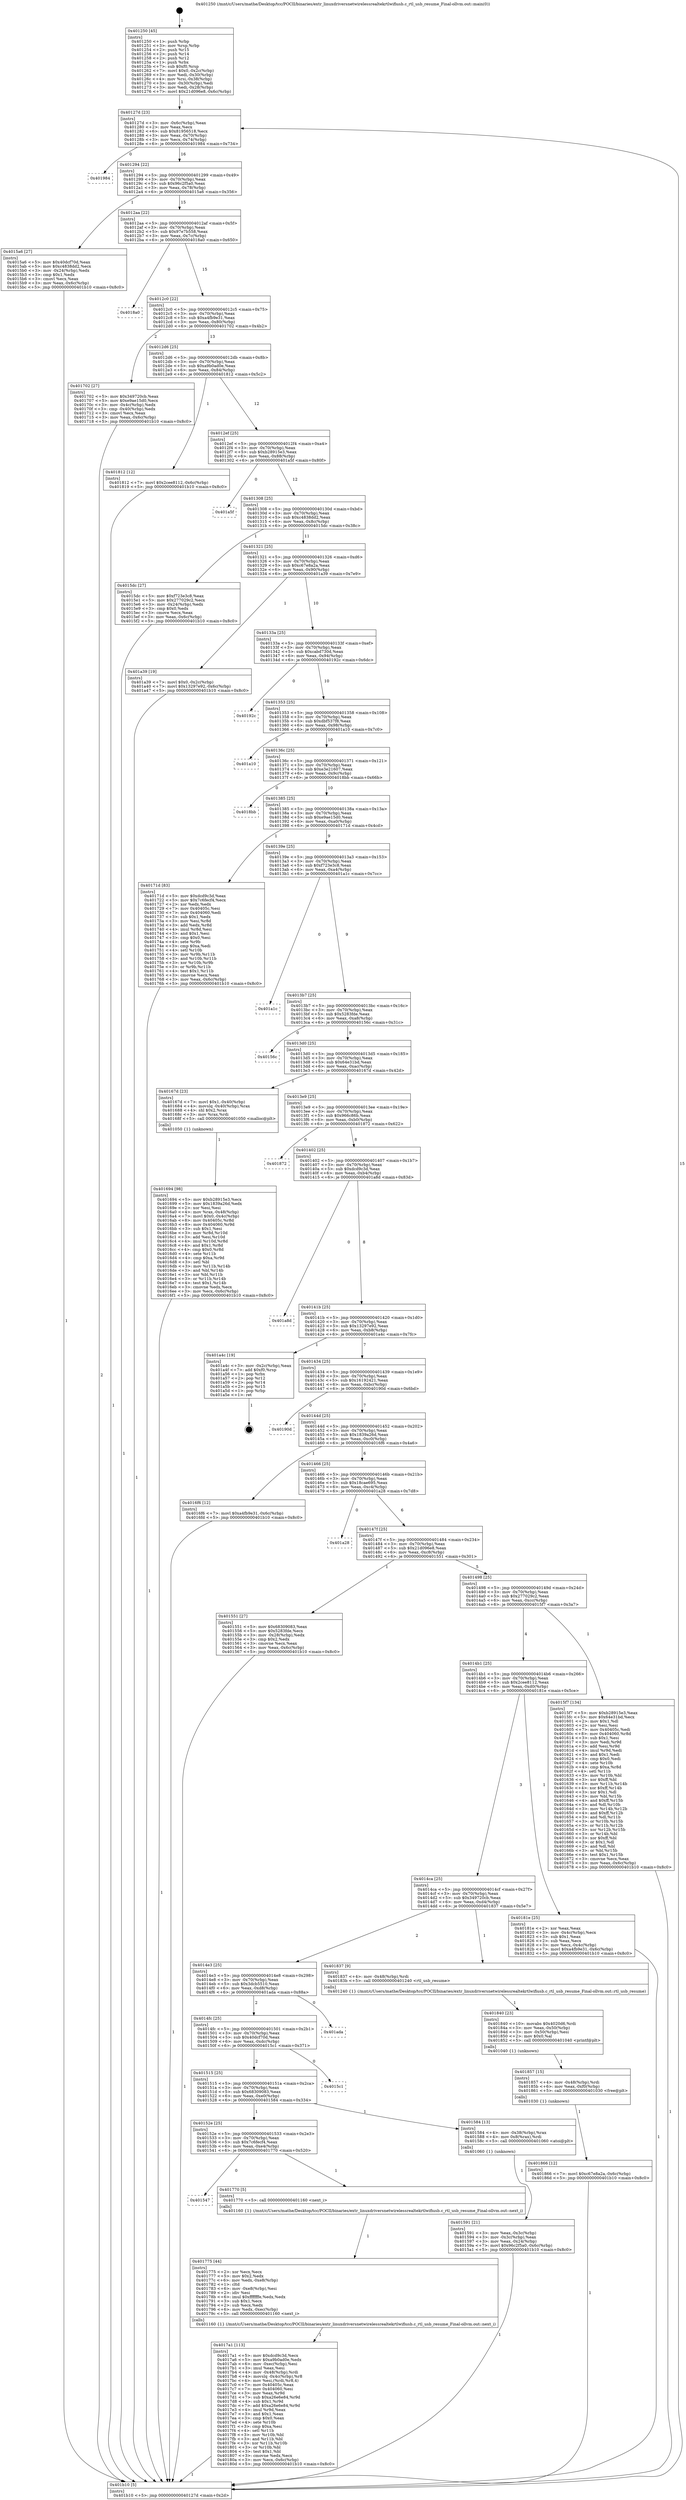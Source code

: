 digraph "0x401250" {
  label = "0x401250 (/mnt/c/Users/mathe/Desktop/tcc/POCII/binaries/extr_linuxdriversnetwirelessrealtekrtlwifiusb.c_rtl_usb_resume_Final-ollvm.out::main(0))"
  labelloc = "t"
  node[shape=record]

  Entry [label="",width=0.3,height=0.3,shape=circle,fillcolor=black,style=filled]
  "0x40127d" [label="{
     0x40127d [23]\l
     | [instrs]\l
     &nbsp;&nbsp;0x40127d \<+3\>: mov -0x6c(%rbp),%eax\l
     &nbsp;&nbsp;0x401280 \<+2\>: mov %eax,%ecx\l
     &nbsp;&nbsp;0x401282 \<+6\>: sub $0x81956518,%ecx\l
     &nbsp;&nbsp;0x401288 \<+3\>: mov %eax,-0x70(%rbp)\l
     &nbsp;&nbsp;0x40128b \<+3\>: mov %ecx,-0x74(%rbp)\l
     &nbsp;&nbsp;0x40128e \<+6\>: je 0000000000401984 \<main+0x734\>\l
  }"]
  "0x401984" [label="{
     0x401984\l
  }", style=dashed]
  "0x401294" [label="{
     0x401294 [22]\l
     | [instrs]\l
     &nbsp;&nbsp;0x401294 \<+5\>: jmp 0000000000401299 \<main+0x49\>\l
     &nbsp;&nbsp;0x401299 \<+3\>: mov -0x70(%rbp),%eax\l
     &nbsp;&nbsp;0x40129c \<+5\>: sub $0x96c2f5a0,%eax\l
     &nbsp;&nbsp;0x4012a1 \<+3\>: mov %eax,-0x78(%rbp)\l
     &nbsp;&nbsp;0x4012a4 \<+6\>: je 00000000004015a6 \<main+0x356\>\l
  }"]
  Exit [label="",width=0.3,height=0.3,shape=circle,fillcolor=black,style=filled,peripheries=2]
  "0x4015a6" [label="{
     0x4015a6 [27]\l
     | [instrs]\l
     &nbsp;&nbsp;0x4015a6 \<+5\>: mov $0x40dcf70d,%eax\l
     &nbsp;&nbsp;0x4015ab \<+5\>: mov $0xc4838dd2,%ecx\l
     &nbsp;&nbsp;0x4015b0 \<+3\>: mov -0x24(%rbp),%edx\l
     &nbsp;&nbsp;0x4015b3 \<+3\>: cmp $0x1,%edx\l
     &nbsp;&nbsp;0x4015b6 \<+3\>: cmovl %ecx,%eax\l
     &nbsp;&nbsp;0x4015b9 \<+3\>: mov %eax,-0x6c(%rbp)\l
     &nbsp;&nbsp;0x4015bc \<+5\>: jmp 0000000000401b10 \<main+0x8c0\>\l
  }"]
  "0x4012aa" [label="{
     0x4012aa [22]\l
     | [instrs]\l
     &nbsp;&nbsp;0x4012aa \<+5\>: jmp 00000000004012af \<main+0x5f\>\l
     &nbsp;&nbsp;0x4012af \<+3\>: mov -0x70(%rbp),%eax\l
     &nbsp;&nbsp;0x4012b2 \<+5\>: sub $0x97e7b558,%eax\l
     &nbsp;&nbsp;0x4012b7 \<+3\>: mov %eax,-0x7c(%rbp)\l
     &nbsp;&nbsp;0x4012ba \<+6\>: je 00000000004018a0 \<main+0x650\>\l
  }"]
  "0x401866" [label="{
     0x401866 [12]\l
     | [instrs]\l
     &nbsp;&nbsp;0x401866 \<+7\>: movl $0xc67e8a2a,-0x6c(%rbp)\l
     &nbsp;&nbsp;0x40186d \<+5\>: jmp 0000000000401b10 \<main+0x8c0\>\l
  }"]
  "0x4018a0" [label="{
     0x4018a0\l
  }", style=dashed]
  "0x4012c0" [label="{
     0x4012c0 [22]\l
     | [instrs]\l
     &nbsp;&nbsp;0x4012c0 \<+5\>: jmp 00000000004012c5 \<main+0x75\>\l
     &nbsp;&nbsp;0x4012c5 \<+3\>: mov -0x70(%rbp),%eax\l
     &nbsp;&nbsp;0x4012c8 \<+5\>: sub $0xa4fb9e31,%eax\l
     &nbsp;&nbsp;0x4012cd \<+3\>: mov %eax,-0x80(%rbp)\l
     &nbsp;&nbsp;0x4012d0 \<+6\>: je 0000000000401702 \<main+0x4b2\>\l
  }"]
  "0x401857" [label="{
     0x401857 [15]\l
     | [instrs]\l
     &nbsp;&nbsp;0x401857 \<+4\>: mov -0x48(%rbp),%rdi\l
     &nbsp;&nbsp;0x40185b \<+6\>: mov %eax,-0xf0(%rbp)\l
     &nbsp;&nbsp;0x401861 \<+5\>: call 0000000000401030 \<free@plt\>\l
     | [calls]\l
     &nbsp;&nbsp;0x401030 \{1\} (unknown)\l
  }"]
  "0x401702" [label="{
     0x401702 [27]\l
     | [instrs]\l
     &nbsp;&nbsp;0x401702 \<+5\>: mov $0x349720cb,%eax\l
     &nbsp;&nbsp;0x401707 \<+5\>: mov $0xe9ae15d0,%ecx\l
     &nbsp;&nbsp;0x40170c \<+3\>: mov -0x4c(%rbp),%edx\l
     &nbsp;&nbsp;0x40170f \<+3\>: cmp -0x40(%rbp),%edx\l
     &nbsp;&nbsp;0x401712 \<+3\>: cmovl %ecx,%eax\l
     &nbsp;&nbsp;0x401715 \<+3\>: mov %eax,-0x6c(%rbp)\l
     &nbsp;&nbsp;0x401718 \<+5\>: jmp 0000000000401b10 \<main+0x8c0\>\l
  }"]
  "0x4012d6" [label="{
     0x4012d6 [25]\l
     | [instrs]\l
     &nbsp;&nbsp;0x4012d6 \<+5\>: jmp 00000000004012db \<main+0x8b\>\l
     &nbsp;&nbsp;0x4012db \<+3\>: mov -0x70(%rbp),%eax\l
     &nbsp;&nbsp;0x4012de \<+5\>: sub $0xa9b0ad0e,%eax\l
     &nbsp;&nbsp;0x4012e3 \<+6\>: mov %eax,-0x84(%rbp)\l
     &nbsp;&nbsp;0x4012e9 \<+6\>: je 0000000000401812 \<main+0x5c2\>\l
  }"]
  "0x401840" [label="{
     0x401840 [23]\l
     | [instrs]\l
     &nbsp;&nbsp;0x401840 \<+10\>: movabs $0x4020d6,%rdi\l
     &nbsp;&nbsp;0x40184a \<+3\>: mov %eax,-0x50(%rbp)\l
     &nbsp;&nbsp;0x40184d \<+3\>: mov -0x50(%rbp),%esi\l
     &nbsp;&nbsp;0x401850 \<+2\>: mov $0x0,%al\l
     &nbsp;&nbsp;0x401852 \<+5\>: call 0000000000401040 \<printf@plt\>\l
     | [calls]\l
     &nbsp;&nbsp;0x401040 \{1\} (unknown)\l
  }"]
  "0x401812" [label="{
     0x401812 [12]\l
     | [instrs]\l
     &nbsp;&nbsp;0x401812 \<+7\>: movl $0x2cee8112,-0x6c(%rbp)\l
     &nbsp;&nbsp;0x401819 \<+5\>: jmp 0000000000401b10 \<main+0x8c0\>\l
  }"]
  "0x4012ef" [label="{
     0x4012ef [25]\l
     | [instrs]\l
     &nbsp;&nbsp;0x4012ef \<+5\>: jmp 00000000004012f4 \<main+0xa4\>\l
     &nbsp;&nbsp;0x4012f4 \<+3\>: mov -0x70(%rbp),%eax\l
     &nbsp;&nbsp;0x4012f7 \<+5\>: sub $0xb28915e3,%eax\l
     &nbsp;&nbsp;0x4012fc \<+6\>: mov %eax,-0x88(%rbp)\l
     &nbsp;&nbsp;0x401302 \<+6\>: je 0000000000401a5f \<main+0x80f\>\l
  }"]
  "0x4017a1" [label="{
     0x4017a1 [113]\l
     | [instrs]\l
     &nbsp;&nbsp;0x4017a1 \<+5\>: mov $0xdcd9c3d,%ecx\l
     &nbsp;&nbsp;0x4017a6 \<+5\>: mov $0xa9b0ad0e,%edx\l
     &nbsp;&nbsp;0x4017ab \<+6\>: mov -0xec(%rbp),%esi\l
     &nbsp;&nbsp;0x4017b1 \<+3\>: imul %eax,%esi\l
     &nbsp;&nbsp;0x4017b4 \<+4\>: mov -0x48(%rbp),%rdi\l
     &nbsp;&nbsp;0x4017b8 \<+4\>: movslq -0x4c(%rbp),%r8\l
     &nbsp;&nbsp;0x4017bc \<+4\>: mov %esi,(%rdi,%r8,4)\l
     &nbsp;&nbsp;0x4017c0 \<+7\>: mov 0x40405c,%eax\l
     &nbsp;&nbsp;0x4017c7 \<+7\>: mov 0x404060,%esi\l
     &nbsp;&nbsp;0x4017ce \<+3\>: mov %eax,%r9d\l
     &nbsp;&nbsp;0x4017d1 \<+7\>: sub $0xa26e6e84,%r9d\l
     &nbsp;&nbsp;0x4017d8 \<+4\>: sub $0x1,%r9d\l
     &nbsp;&nbsp;0x4017dc \<+7\>: add $0xa26e6e84,%r9d\l
     &nbsp;&nbsp;0x4017e3 \<+4\>: imul %r9d,%eax\l
     &nbsp;&nbsp;0x4017e7 \<+3\>: and $0x1,%eax\l
     &nbsp;&nbsp;0x4017ea \<+3\>: cmp $0x0,%eax\l
     &nbsp;&nbsp;0x4017ed \<+4\>: sete %r10b\l
     &nbsp;&nbsp;0x4017f1 \<+3\>: cmp $0xa,%esi\l
     &nbsp;&nbsp;0x4017f4 \<+4\>: setl %r11b\l
     &nbsp;&nbsp;0x4017f8 \<+3\>: mov %r10b,%bl\l
     &nbsp;&nbsp;0x4017fb \<+3\>: and %r11b,%bl\l
     &nbsp;&nbsp;0x4017fe \<+3\>: xor %r11b,%r10b\l
     &nbsp;&nbsp;0x401801 \<+3\>: or %r10b,%bl\l
     &nbsp;&nbsp;0x401804 \<+3\>: test $0x1,%bl\l
     &nbsp;&nbsp;0x401807 \<+3\>: cmovne %edx,%ecx\l
     &nbsp;&nbsp;0x40180a \<+3\>: mov %ecx,-0x6c(%rbp)\l
     &nbsp;&nbsp;0x40180d \<+5\>: jmp 0000000000401b10 \<main+0x8c0\>\l
  }"]
  "0x401a5f" [label="{
     0x401a5f\l
  }", style=dashed]
  "0x401308" [label="{
     0x401308 [25]\l
     | [instrs]\l
     &nbsp;&nbsp;0x401308 \<+5\>: jmp 000000000040130d \<main+0xbd\>\l
     &nbsp;&nbsp;0x40130d \<+3\>: mov -0x70(%rbp),%eax\l
     &nbsp;&nbsp;0x401310 \<+5\>: sub $0xc4838dd2,%eax\l
     &nbsp;&nbsp;0x401315 \<+6\>: mov %eax,-0x8c(%rbp)\l
     &nbsp;&nbsp;0x40131b \<+6\>: je 00000000004015dc \<main+0x38c\>\l
  }"]
  "0x401775" [label="{
     0x401775 [44]\l
     | [instrs]\l
     &nbsp;&nbsp;0x401775 \<+2\>: xor %ecx,%ecx\l
     &nbsp;&nbsp;0x401777 \<+5\>: mov $0x2,%edx\l
     &nbsp;&nbsp;0x40177c \<+6\>: mov %edx,-0xe8(%rbp)\l
     &nbsp;&nbsp;0x401782 \<+1\>: cltd\l
     &nbsp;&nbsp;0x401783 \<+6\>: mov -0xe8(%rbp),%esi\l
     &nbsp;&nbsp;0x401789 \<+2\>: idiv %esi\l
     &nbsp;&nbsp;0x40178b \<+6\>: imul $0xfffffffe,%edx,%edx\l
     &nbsp;&nbsp;0x401791 \<+3\>: sub $0x1,%ecx\l
     &nbsp;&nbsp;0x401794 \<+2\>: sub %ecx,%edx\l
     &nbsp;&nbsp;0x401796 \<+6\>: mov %edx,-0xec(%rbp)\l
     &nbsp;&nbsp;0x40179c \<+5\>: call 0000000000401160 \<next_i\>\l
     | [calls]\l
     &nbsp;&nbsp;0x401160 \{1\} (/mnt/c/Users/mathe/Desktop/tcc/POCII/binaries/extr_linuxdriversnetwirelessrealtekrtlwifiusb.c_rtl_usb_resume_Final-ollvm.out::next_i)\l
  }"]
  "0x4015dc" [label="{
     0x4015dc [27]\l
     | [instrs]\l
     &nbsp;&nbsp;0x4015dc \<+5\>: mov $0xf723e3c8,%eax\l
     &nbsp;&nbsp;0x4015e1 \<+5\>: mov $0x277029c2,%ecx\l
     &nbsp;&nbsp;0x4015e6 \<+3\>: mov -0x24(%rbp),%edx\l
     &nbsp;&nbsp;0x4015e9 \<+3\>: cmp $0x0,%edx\l
     &nbsp;&nbsp;0x4015ec \<+3\>: cmove %ecx,%eax\l
     &nbsp;&nbsp;0x4015ef \<+3\>: mov %eax,-0x6c(%rbp)\l
     &nbsp;&nbsp;0x4015f2 \<+5\>: jmp 0000000000401b10 \<main+0x8c0\>\l
  }"]
  "0x401321" [label="{
     0x401321 [25]\l
     | [instrs]\l
     &nbsp;&nbsp;0x401321 \<+5\>: jmp 0000000000401326 \<main+0xd6\>\l
     &nbsp;&nbsp;0x401326 \<+3\>: mov -0x70(%rbp),%eax\l
     &nbsp;&nbsp;0x401329 \<+5\>: sub $0xc67e8a2a,%eax\l
     &nbsp;&nbsp;0x40132e \<+6\>: mov %eax,-0x90(%rbp)\l
     &nbsp;&nbsp;0x401334 \<+6\>: je 0000000000401a39 \<main+0x7e9\>\l
  }"]
  "0x401547" [label="{
     0x401547\l
  }", style=dashed]
  "0x401a39" [label="{
     0x401a39 [19]\l
     | [instrs]\l
     &nbsp;&nbsp;0x401a39 \<+7\>: movl $0x0,-0x2c(%rbp)\l
     &nbsp;&nbsp;0x401a40 \<+7\>: movl $0x13297e92,-0x6c(%rbp)\l
     &nbsp;&nbsp;0x401a47 \<+5\>: jmp 0000000000401b10 \<main+0x8c0\>\l
  }"]
  "0x40133a" [label="{
     0x40133a [25]\l
     | [instrs]\l
     &nbsp;&nbsp;0x40133a \<+5\>: jmp 000000000040133f \<main+0xef\>\l
     &nbsp;&nbsp;0x40133f \<+3\>: mov -0x70(%rbp),%eax\l
     &nbsp;&nbsp;0x401342 \<+5\>: sub $0xcabd730d,%eax\l
     &nbsp;&nbsp;0x401347 \<+6\>: mov %eax,-0x94(%rbp)\l
     &nbsp;&nbsp;0x40134d \<+6\>: je 000000000040192c \<main+0x6dc\>\l
  }"]
  "0x401770" [label="{
     0x401770 [5]\l
     | [instrs]\l
     &nbsp;&nbsp;0x401770 \<+5\>: call 0000000000401160 \<next_i\>\l
     | [calls]\l
     &nbsp;&nbsp;0x401160 \{1\} (/mnt/c/Users/mathe/Desktop/tcc/POCII/binaries/extr_linuxdriversnetwirelessrealtekrtlwifiusb.c_rtl_usb_resume_Final-ollvm.out::next_i)\l
  }"]
  "0x40192c" [label="{
     0x40192c\l
  }", style=dashed]
  "0x401353" [label="{
     0x401353 [25]\l
     | [instrs]\l
     &nbsp;&nbsp;0x401353 \<+5\>: jmp 0000000000401358 \<main+0x108\>\l
     &nbsp;&nbsp;0x401358 \<+3\>: mov -0x70(%rbp),%eax\l
     &nbsp;&nbsp;0x40135b \<+5\>: sub $0xdbf537f8,%eax\l
     &nbsp;&nbsp;0x401360 \<+6\>: mov %eax,-0x98(%rbp)\l
     &nbsp;&nbsp;0x401366 \<+6\>: je 0000000000401a10 \<main+0x7c0\>\l
  }"]
  "0x401694" [label="{
     0x401694 [98]\l
     | [instrs]\l
     &nbsp;&nbsp;0x401694 \<+5\>: mov $0xb28915e3,%ecx\l
     &nbsp;&nbsp;0x401699 \<+5\>: mov $0x1839a26d,%edx\l
     &nbsp;&nbsp;0x40169e \<+2\>: xor %esi,%esi\l
     &nbsp;&nbsp;0x4016a0 \<+4\>: mov %rax,-0x48(%rbp)\l
     &nbsp;&nbsp;0x4016a4 \<+7\>: movl $0x0,-0x4c(%rbp)\l
     &nbsp;&nbsp;0x4016ab \<+8\>: mov 0x40405c,%r8d\l
     &nbsp;&nbsp;0x4016b3 \<+8\>: mov 0x404060,%r9d\l
     &nbsp;&nbsp;0x4016bb \<+3\>: sub $0x1,%esi\l
     &nbsp;&nbsp;0x4016be \<+3\>: mov %r8d,%r10d\l
     &nbsp;&nbsp;0x4016c1 \<+3\>: add %esi,%r10d\l
     &nbsp;&nbsp;0x4016c4 \<+4\>: imul %r10d,%r8d\l
     &nbsp;&nbsp;0x4016c8 \<+4\>: and $0x1,%r8d\l
     &nbsp;&nbsp;0x4016cc \<+4\>: cmp $0x0,%r8d\l
     &nbsp;&nbsp;0x4016d0 \<+4\>: sete %r11b\l
     &nbsp;&nbsp;0x4016d4 \<+4\>: cmp $0xa,%r9d\l
     &nbsp;&nbsp;0x4016d8 \<+3\>: setl %bl\l
     &nbsp;&nbsp;0x4016db \<+3\>: mov %r11b,%r14b\l
     &nbsp;&nbsp;0x4016de \<+3\>: and %bl,%r14b\l
     &nbsp;&nbsp;0x4016e1 \<+3\>: xor %bl,%r11b\l
     &nbsp;&nbsp;0x4016e4 \<+3\>: or %r11b,%r14b\l
     &nbsp;&nbsp;0x4016e7 \<+4\>: test $0x1,%r14b\l
     &nbsp;&nbsp;0x4016eb \<+3\>: cmovne %edx,%ecx\l
     &nbsp;&nbsp;0x4016ee \<+3\>: mov %ecx,-0x6c(%rbp)\l
     &nbsp;&nbsp;0x4016f1 \<+5\>: jmp 0000000000401b10 \<main+0x8c0\>\l
  }"]
  "0x401a10" [label="{
     0x401a10\l
  }", style=dashed]
  "0x40136c" [label="{
     0x40136c [25]\l
     | [instrs]\l
     &nbsp;&nbsp;0x40136c \<+5\>: jmp 0000000000401371 \<main+0x121\>\l
     &nbsp;&nbsp;0x401371 \<+3\>: mov -0x70(%rbp),%eax\l
     &nbsp;&nbsp;0x401374 \<+5\>: sub $0xe3e21607,%eax\l
     &nbsp;&nbsp;0x401379 \<+6\>: mov %eax,-0x9c(%rbp)\l
     &nbsp;&nbsp;0x40137f \<+6\>: je 00000000004018bb \<main+0x66b\>\l
  }"]
  "0x401591" [label="{
     0x401591 [21]\l
     | [instrs]\l
     &nbsp;&nbsp;0x401591 \<+3\>: mov %eax,-0x3c(%rbp)\l
     &nbsp;&nbsp;0x401594 \<+3\>: mov -0x3c(%rbp),%eax\l
     &nbsp;&nbsp;0x401597 \<+3\>: mov %eax,-0x24(%rbp)\l
     &nbsp;&nbsp;0x40159a \<+7\>: movl $0x96c2f5a0,-0x6c(%rbp)\l
     &nbsp;&nbsp;0x4015a1 \<+5\>: jmp 0000000000401b10 \<main+0x8c0\>\l
  }"]
  "0x4018bb" [label="{
     0x4018bb\l
  }", style=dashed]
  "0x401385" [label="{
     0x401385 [25]\l
     | [instrs]\l
     &nbsp;&nbsp;0x401385 \<+5\>: jmp 000000000040138a \<main+0x13a\>\l
     &nbsp;&nbsp;0x40138a \<+3\>: mov -0x70(%rbp),%eax\l
     &nbsp;&nbsp;0x40138d \<+5\>: sub $0xe9ae15d0,%eax\l
     &nbsp;&nbsp;0x401392 \<+6\>: mov %eax,-0xa0(%rbp)\l
     &nbsp;&nbsp;0x401398 \<+6\>: je 000000000040171d \<main+0x4cd\>\l
  }"]
  "0x40152e" [label="{
     0x40152e [25]\l
     | [instrs]\l
     &nbsp;&nbsp;0x40152e \<+5\>: jmp 0000000000401533 \<main+0x2e3\>\l
     &nbsp;&nbsp;0x401533 \<+3\>: mov -0x70(%rbp),%eax\l
     &nbsp;&nbsp;0x401536 \<+5\>: sub $0x7c6fecf4,%eax\l
     &nbsp;&nbsp;0x40153b \<+6\>: mov %eax,-0xe4(%rbp)\l
     &nbsp;&nbsp;0x401541 \<+6\>: je 0000000000401770 \<main+0x520\>\l
  }"]
  "0x40171d" [label="{
     0x40171d [83]\l
     | [instrs]\l
     &nbsp;&nbsp;0x40171d \<+5\>: mov $0xdcd9c3d,%eax\l
     &nbsp;&nbsp;0x401722 \<+5\>: mov $0x7c6fecf4,%ecx\l
     &nbsp;&nbsp;0x401727 \<+2\>: xor %edx,%edx\l
     &nbsp;&nbsp;0x401729 \<+7\>: mov 0x40405c,%esi\l
     &nbsp;&nbsp;0x401730 \<+7\>: mov 0x404060,%edi\l
     &nbsp;&nbsp;0x401737 \<+3\>: sub $0x1,%edx\l
     &nbsp;&nbsp;0x40173a \<+3\>: mov %esi,%r8d\l
     &nbsp;&nbsp;0x40173d \<+3\>: add %edx,%r8d\l
     &nbsp;&nbsp;0x401740 \<+4\>: imul %r8d,%esi\l
     &nbsp;&nbsp;0x401744 \<+3\>: and $0x1,%esi\l
     &nbsp;&nbsp;0x401747 \<+3\>: cmp $0x0,%esi\l
     &nbsp;&nbsp;0x40174a \<+4\>: sete %r9b\l
     &nbsp;&nbsp;0x40174e \<+3\>: cmp $0xa,%edi\l
     &nbsp;&nbsp;0x401751 \<+4\>: setl %r10b\l
     &nbsp;&nbsp;0x401755 \<+3\>: mov %r9b,%r11b\l
     &nbsp;&nbsp;0x401758 \<+3\>: and %r10b,%r11b\l
     &nbsp;&nbsp;0x40175b \<+3\>: xor %r10b,%r9b\l
     &nbsp;&nbsp;0x40175e \<+3\>: or %r9b,%r11b\l
     &nbsp;&nbsp;0x401761 \<+4\>: test $0x1,%r11b\l
     &nbsp;&nbsp;0x401765 \<+3\>: cmovne %ecx,%eax\l
     &nbsp;&nbsp;0x401768 \<+3\>: mov %eax,-0x6c(%rbp)\l
     &nbsp;&nbsp;0x40176b \<+5\>: jmp 0000000000401b10 \<main+0x8c0\>\l
  }"]
  "0x40139e" [label="{
     0x40139e [25]\l
     | [instrs]\l
     &nbsp;&nbsp;0x40139e \<+5\>: jmp 00000000004013a3 \<main+0x153\>\l
     &nbsp;&nbsp;0x4013a3 \<+3\>: mov -0x70(%rbp),%eax\l
     &nbsp;&nbsp;0x4013a6 \<+5\>: sub $0xf723e3c8,%eax\l
     &nbsp;&nbsp;0x4013ab \<+6\>: mov %eax,-0xa4(%rbp)\l
     &nbsp;&nbsp;0x4013b1 \<+6\>: je 0000000000401a1c \<main+0x7cc\>\l
  }"]
  "0x401584" [label="{
     0x401584 [13]\l
     | [instrs]\l
     &nbsp;&nbsp;0x401584 \<+4\>: mov -0x38(%rbp),%rax\l
     &nbsp;&nbsp;0x401588 \<+4\>: mov 0x8(%rax),%rdi\l
     &nbsp;&nbsp;0x40158c \<+5\>: call 0000000000401060 \<atoi@plt\>\l
     | [calls]\l
     &nbsp;&nbsp;0x401060 \{1\} (unknown)\l
  }"]
  "0x401a1c" [label="{
     0x401a1c\l
  }", style=dashed]
  "0x4013b7" [label="{
     0x4013b7 [25]\l
     | [instrs]\l
     &nbsp;&nbsp;0x4013b7 \<+5\>: jmp 00000000004013bc \<main+0x16c\>\l
     &nbsp;&nbsp;0x4013bc \<+3\>: mov -0x70(%rbp),%eax\l
     &nbsp;&nbsp;0x4013bf \<+5\>: sub $0x5283fde,%eax\l
     &nbsp;&nbsp;0x4013c4 \<+6\>: mov %eax,-0xa8(%rbp)\l
     &nbsp;&nbsp;0x4013ca \<+6\>: je 000000000040156c \<main+0x31c\>\l
  }"]
  "0x401515" [label="{
     0x401515 [25]\l
     | [instrs]\l
     &nbsp;&nbsp;0x401515 \<+5\>: jmp 000000000040151a \<main+0x2ca\>\l
     &nbsp;&nbsp;0x40151a \<+3\>: mov -0x70(%rbp),%eax\l
     &nbsp;&nbsp;0x40151d \<+5\>: sub $0x68309083,%eax\l
     &nbsp;&nbsp;0x401522 \<+6\>: mov %eax,-0xe0(%rbp)\l
     &nbsp;&nbsp;0x401528 \<+6\>: je 0000000000401584 \<main+0x334\>\l
  }"]
  "0x40156c" [label="{
     0x40156c\l
  }", style=dashed]
  "0x4013d0" [label="{
     0x4013d0 [25]\l
     | [instrs]\l
     &nbsp;&nbsp;0x4013d0 \<+5\>: jmp 00000000004013d5 \<main+0x185\>\l
     &nbsp;&nbsp;0x4013d5 \<+3\>: mov -0x70(%rbp),%eax\l
     &nbsp;&nbsp;0x4013d8 \<+5\>: sub $0x64e31bd,%eax\l
     &nbsp;&nbsp;0x4013dd \<+6\>: mov %eax,-0xac(%rbp)\l
     &nbsp;&nbsp;0x4013e3 \<+6\>: je 000000000040167d \<main+0x42d\>\l
  }"]
  "0x4015c1" [label="{
     0x4015c1\l
  }", style=dashed]
  "0x40167d" [label="{
     0x40167d [23]\l
     | [instrs]\l
     &nbsp;&nbsp;0x40167d \<+7\>: movl $0x1,-0x40(%rbp)\l
     &nbsp;&nbsp;0x401684 \<+4\>: movslq -0x40(%rbp),%rax\l
     &nbsp;&nbsp;0x401688 \<+4\>: shl $0x2,%rax\l
     &nbsp;&nbsp;0x40168c \<+3\>: mov %rax,%rdi\l
     &nbsp;&nbsp;0x40168f \<+5\>: call 0000000000401050 \<malloc@plt\>\l
     | [calls]\l
     &nbsp;&nbsp;0x401050 \{1\} (unknown)\l
  }"]
  "0x4013e9" [label="{
     0x4013e9 [25]\l
     | [instrs]\l
     &nbsp;&nbsp;0x4013e9 \<+5\>: jmp 00000000004013ee \<main+0x19e\>\l
     &nbsp;&nbsp;0x4013ee \<+3\>: mov -0x70(%rbp),%eax\l
     &nbsp;&nbsp;0x4013f1 \<+5\>: sub $0x966c86b,%eax\l
     &nbsp;&nbsp;0x4013f6 \<+6\>: mov %eax,-0xb0(%rbp)\l
     &nbsp;&nbsp;0x4013fc \<+6\>: je 0000000000401872 \<main+0x622\>\l
  }"]
  "0x4014fc" [label="{
     0x4014fc [25]\l
     | [instrs]\l
     &nbsp;&nbsp;0x4014fc \<+5\>: jmp 0000000000401501 \<main+0x2b1\>\l
     &nbsp;&nbsp;0x401501 \<+3\>: mov -0x70(%rbp),%eax\l
     &nbsp;&nbsp;0x401504 \<+5\>: sub $0x40dcf70d,%eax\l
     &nbsp;&nbsp;0x401509 \<+6\>: mov %eax,-0xdc(%rbp)\l
     &nbsp;&nbsp;0x40150f \<+6\>: je 00000000004015c1 \<main+0x371\>\l
  }"]
  "0x401872" [label="{
     0x401872\l
  }", style=dashed]
  "0x401402" [label="{
     0x401402 [25]\l
     | [instrs]\l
     &nbsp;&nbsp;0x401402 \<+5\>: jmp 0000000000401407 \<main+0x1b7\>\l
     &nbsp;&nbsp;0x401407 \<+3\>: mov -0x70(%rbp),%eax\l
     &nbsp;&nbsp;0x40140a \<+5\>: sub $0xdcd9c3d,%eax\l
     &nbsp;&nbsp;0x40140f \<+6\>: mov %eax,-0xb4(%rbp)\l
     &nbsp;&nbsp;0x401415 \<+6\>: je 0000000000401a8d \<main+0x83d\>\l
  }"]
  "0x401ada" [label="{
     0x401ada\l
  }", style=dashed]
  "0x401a8d" [label="{
     0x401a8d\l
  }", style=dashed]
  "0x40141b" [label="{
     0x40141b [25]\l
     | [instrs]\l
     &nbsp;&nbsp;0x40141b \<+5\>: jmp 0000000000401420 \<main+0x1d0\>\l
     &nbsp;&nbsp;0x401420 \<+3\>: mov -0x70(%rbp),%eax\l
     &nbsp;&nbsp;0x401423 \<+5\>: sub $0x13297e92,%eax\l
     &nbsp;&nbsp;0x401428 \<+6\>: mov %eax,-0xb8(%rbp)\l
     &nbsp;&nbsp;0x40142e \<+6\>: je 0000000000401a4c \<main+0x7fc\>\l
  }"]
  "0x4014e3" [label="{
     0x4014e3 [25]\l
     | [instrs]\l
     &nbsp;&nbsp;0x4014e3 \<+5\>: jmp 00000000004014e8 \<main+0x298\>\l
     &nbsp;&nbsp;0x4014e8 \<+3\>: mov -0x70(%rbp),%eax\l
     &nbsp;&nbsp;0x4014eb \<+5\>: sub $0x3dcb5510,%eax\l
     &nbsp;&nbsp;0x4014f0 \<+6\>: mov %eax,-0xd8(%rbp)\l
     &nbsp;&nbsp;0x4014f6 \<+6\>: je 0000000000401ada \<main+0x88a\>\l
  }"]
  "0x401a4c" [label="{
     0x401a4c [19]\l
     | [instrs]\l
     &nbsp;&nbsp;0x401a4c \<+3\>: mov -0x2c(%rbp),%eax\l
     &nbsp;&nbsp;0x401a4f \<+7\>: add $0xf0,%rsp\l
     &nbsp;&nbsp;0x401a56 \<+1\>: pop %rbx\l
     &nbsp;&nbsp;0x401a57 \<+2\>: pop %r12\l
     &nbsp;&nbsp;0x401a59 \<+2\>: pop %r14\l
     &nbsp;&nbsp;0x401a5b \<+2\>: pop %r15\l
     &nbsp;&nbsp;0x401a5d \<+1\>: pop %rbp\l
     &nbsp;&nbsp;0x401a5e \<+1\>: ret\l
  }"]
  "0x401434" [label="{
     0x401434 [25]\l
     | [instrs]\l
     &nbsp;&nbsp;0x401434 \<+5\>: jmp 0000000000401439 \<main+0x1e9\>\l
     &nbsp;&nbsp;0x401439 \<+3\>: mov -0x70(%rbp),%eax\l
     &nbsp;&nbsp;0x40143c \<+5\>: sub $0x16192421,%eax\l
     &nbsp;&nbsp;0x401441 \<+6\>: mov %eax,-0xbc(%rbp)\l
     &nbsp;&nbsp;0x401447 \<+6\>: je 000000000040190d \<main+0x6bd\>\l
  }"]
  "0x401837" [label="{
     0x401837 [9]\l
     | [instrs]\l
     &nbsp;&nbsp;0x401837 \<+4\>: mov -0x48(%rbp),%rdi\l
     &nbsp;&nbsp;0x40183b \<+5\>: call 0000000000401240 \<rtl_usb_resume\>\l
     | [calls]\l
     &nbsp;&nbsp;0x401240 \{1\} (/mnt/c/Users/mathe/Desktop/tcc/POCII/binaries/extr_linuxdriversnetwirelessrealtekrtlwifiusb.c_rtl_usb_resume_Final-ollvm.out::rtl_usb_resume)\l
  }"]
  "0x40190d" [label="{
     0x40190d\l
  }", style=dashed]
  "0x40144d" [label="{
     0x40144d [25]\l
     | [instrs]\l
     &nbsp;&nbsp;0x40144d \<+5\>: jmp 0000000000401452 \<main+0x202\>\l
     &nbsp;&nbsp;0x401452 \<+3\>: mov -0x70(%rbp),%eax\l
     &nbsp;&nbsp;0x401455 \<+5\>: sub $0x1839a26d,%eax\l
     &nbsp;&nbsp;0x40145a \<+6\>: mov %eax,-0xc0(%rbp)\l
     &nbsp;&nbsp;0x401460 \<+6\>: je 00000000004016f6 \<main+0x4a6\>\l
  }"]
  "0x4014ca" [label="{
     0x4014ca [25]\l
     | [instrs]\l
     &nbsp;&nbsp;0x4014ca \<+5\>: jmp 00000000004014cf \<main+0x27f\>\l
     &nbsp;&nbsp;0x4014cf \<+3\>: mov -0x70(%rbp),%eax\l
     &nbsp;&nbsp;0x4014d2 \<+5\>: sub $0x349720cb,%eax\l
     &nbsp;&nbsp;0x4014d7 \<+6\>: mov %eax,-0xd4(%rbp)\l
     &nbsp;&nbsp;0x4014dd \<+6\>: je 0000000000401837 \<main+0x5e7\>\l
  }"]
  "0x4016f6" [label="{
     0x4016f6 [12]\l
     | [instrs]\l
     &nbsp;&nbsp;0x4016f6 \<+7\>: movl $0xa4fb9e31,-0x6c(%rbp)\l
     &nbsp;&nbsp;0x4016fd \<+5\>: jmp 0000000000401b10 \<main+0x8c0\>\l
  }"]
  "0x401466" [label="{
     0x401466 [25]\l
     | [instrs]\l
     &nbsp;&nbsp;0x401466 \<+5\>: jmp 000000000040146b \<main+0x21b\>\l
     &nbsp;&nbsp;0x40146b \<+3\>: mov -0x70(%rbp),%eax\l
     &nbsp;&nbsp;0x40146e \<+5\>: sub $0x18cae695,%eax\l
     &nbsp;&nbsp;0x401473 \<+6\>: mov %eax,-0xc4(%rbp)\l
     &nbsp;&nbsp;0x401479 \<+6\>: je 0000000000401a28 \<main+0x7d8\>\l
  }"]
  "0x40181e" [label="{
     0x40181e [25]\l
     | [instrs]\l
     &nbsp;&nbsp;0x40181e \<+2\>: xor %eax,%eax\l
     &nbsp;&nbsp;0x401820 \<+3\>: mov -0x4c(%rbp),%ecx\l
     &nbsp;&nbsp;0x401823 \<+3\>: sub $0x1,%eax\l
     &nbsp;&nbsp;0x401826 \<+2\>: sub %eax,%ecx\l
     &nbsp;&nbsp;0x401828 \<+3\>: mov %ecx,-0x4c(%rbp)\l
     &nbsp;&nbsp;0x40182b \<+7\>: movl $0xa4fb9e31,-0x6c(%rbp)\l
     &nbsp;&nbsp;0x401832 \<+5\>: jmp 0000000000401b10 \<main+0x8c0\>\l
  }"]
  "0x401a28" [label="{
     0x401a28\l
  }", style=dashed]
  "0x40147f" [label="{
     0x40147f [25]\l
     | [instrs]\l
     &nbsp;&nbsp;0x40147f \<+5\>: jmp 0000000000401484 \<main+0x234\>\l
     &nbsp;&nbsp;0x401484 \<+3\>: mov -0x70(%rbp),%eax\l
     &nbsp;&nbsp;0x401487 \<+5\>: sub $0x21d096e8,%eax\l
     &nbsp;&nbsp;0x40148c \<+6\>: mov %eax,-0xc8(%rbp)\l
     &nbsp;&nbsp;0x401492 \<+6\>: je 0000000000401551 \<main+0x301\>\l
  }"]
  "0x4014b1" [label="{
     0x4014b1 [25]\l
     | [instrs]\l
     &nbsp;&nbsp;0x4014b1 \<+5\>: jmp 00000000004014b6 \<main+0x266\>\l
     &nbsp;&nbsp;0x4014b6 \<+3\>: mov -0x70(%rbp),%eax\l
     &nbsp;&nbsp;0x4014b9 \<+5\>: sub $0x2cee8112,%eax\l
     &nbsp;&nbsp;0x4014be \<+6\>: mov %eax,-0xd0(%rbp)\l
     &nbsp;&nbsp;0x4014c4 \<+6\>: je 000000000040181e \<main+0x5ce\>\l
  }"]
  "0x401551" [label="{
     0x401551 [27]\l
     | [instrs]\l
     &nbsp;&nbsp;0x401551 \<+5\>: mov $0x68309083,%eax\l
     &nbsp;&nbsp;0x401556 \<+5\>: mov $0x5283fde,%ecx\l
     &nbsp;&nbsp;0x40155b \<+3\>: mov -0x28(%rbp),%edx\l
     &nbsp;&nbsp;0x40155e \<+3\>: cmp $0x2,%edx\l
     &nbsp;&nbsp;0x401561 \<+3\>: cmovne %ecx,%eax\l
     &nbsp;&nbsp;0x401564 \<+3\>: mov %eax,-0x6c(%rbp)\l
     &nbsp;&nbsp;0x401567 \<+5\>: jmp 0000000000401b10 \<main+0x8c0\>\l
  }"]
  "0x401498" [label="{
     0x401498 [25]\l
     | [instrs]\l
     &nbsp;&nbsp;0x401498 \<+5\>: jmp 000000000040149d \<main+0x24d\>\l
     &nbsp;&nbsp;0x40149d \<+3\>: mov -0x70(%rbp),%eax\l
     &nbsp;&nbsp;0x4014a0 \<+5\>: sub $0x277029c2,%eax\l
     &nbsp;&nbsp;0x4014a5 \<+6\>: mov %eax,-0xcc(%rbp)\l
     &nbsp;&nbsp;0x4014ab \<+6\>: je 00000000004015f7 \<main+0x3a7\>\l
  }"]
  "0x401b10" [label="{
     0x401b10 [5]\l
     | [instrs]\l
     &nbsp;&nbsp;0x401b10 \<+5\>: jmp 000000000040127d \<main+0x2d\>\l
  }"]
  "0x401250" [label="{
     0x401250 [45]\l
     | [instrs]\l
     &nbsp;&nbsp;0x401250 \<+1\>: push %rbp\l
     &nbsp;&nbsp;0x401251 \<+3\>: mov %rsp,%rbp\l
     &nbsp;&nbsp;0x401254 \<+2\>: push %r15\l
     &nbsp;&nbsp;0x401256 \<+2\>: push %r14\l
     &nbsp;&nbsp;0x401258 \<+2\>: push %r12\l
     &nbsp;&nbsp;0x40125a \<+1\>: push %rbx\l
     &nbsp;&nbsp;0x40125b \<+7\>: sub $0xf0,%rsp\l
     &nbsp;&nbsp;0x401262 \<+7\>: movl $0x0,-0x2c(%rbp)\l
     &nbsp;&nbsp;0x401269 \<+3\>: mov %edi,-0x30(%rbp)\l
     &nbsp;&nbsp;0x40126c \<+4\>: mov %rsi,-0x38(%rbp)\l
     &nbsp;&nbsp;0x401270 \<+3\>: mov -0x30(%rbp),%edi\l
     &nbsp;&nbsp;0x401273 \<+3\>: mov %edi,-0x28(%rbp)\l
     &nbsp;&nbsp;0x401276 \<+7\>: movl $0x21d096e8,-0x6c(%rbp)\l
  }"]
  "0x4015f7" [label="{
     0x4015f7 [134]\l
     | [instrs]\l
     &nbsp;&nbsp;0x4015f7 \<+5\>: mov $0xb28915e3,%eax\l
     &nbsp;&nbsp;0x4015fc \<+5\>: mov $0x64e31bd,%ecx\l
     &nbsp;&nbsp;0x401601 \<+2\>: mov $0x1,%dl\l
     &nbsp;&nbsp;0x401603 \<+2\>: xor %esi,%esi\l
     &nbsp;&nbsp;0x401605 \<+7\>: mov 0x40405c,%edi\l
     &nbsp;&nbsp;0x40160c \<+8\>: mov 0x404060,%r8d\l
     &nbsp;&nbsp;0x401614 \<+3\>: sub $0x1,%esi\l
     &nbsp;&nbsp;0x401617 \<+3\>: mov %edi,%r9d\l
     &nbsp;&nbsp;0x40161a \<+3\>: add %esi,%r9d\l
     &nbsp;&nbsp;0x40161d \<+4\>: imul %r9d,%edi\l
     &nbsp;&nbsp;0x401621 \<+3\>: and $0x1,%edi\l
     &nbsp;&nbsp;0x401624 \<+3\>: cmp $0x0,%edi\l
     &nbsp;&nbsp;0x401627 \<+4\>: sete %r10b\l
     &nbsp;&nbsp;0x40162b \<+4\>: cmp $0xa,%r8d\l
     &nbsp;&nbsp;0x40162f \<+4\>: setl %r11b\l
     &nbsp;&nbsp;0x401633 \<+3\>: mov %r10b,%bl\l
     &nbsp;&nbsp;0x401636 \<+3\>: xor $0xff,%bl\l
     &nbsp;&nbsp;0x401639 \<+3\>: mov %r11b,%r14b\l
     &nbsp;&nbsp;0x40163c \<+4\>: xor $0xff,%r14b\l
     &nbsp;&nbsp;0x401640 \<+3\>: xor $0x1,%dl\l
     &nbsp;&nbsp;0x401643 \<+3\>: mov %bl,%r15b\l
     &nbsp;&nbsp;0x401646 \<+4\>: and $0xff,%r15b\l
     &nbsp;&nbsp;0x40164a \<+3\>: and %dl,%r10b\l
     &nbsp;&nbsp;0x40164d \<+3\>: mov %r14b,%r12b\l
     &nbsp;&nbsp;0x401650 \<+4\>: and $0xff,%r12b\l
     &nbsp;&nbsp;0x401654 \<+3\>: and %dl,%r11b\l
     &nbsp;&nbsp;0x401657 \<+3\>: or %r10b,%r15b\l
     &nbsp;&nbsp;0x40165a \<+3\>: or %r11b,%r12b\l
     &nbsp;&nbsp;0x40165d \<+3\>: xor %r12b,%r15b\l
     &nbsp;&nbsp;0x401660 \<+3\>: or %r14b,%bl\l
     &nbsp;&nbsp;0x401663 \<+3\>: xor $0xff,%bl\l
     &nbsp;&nbsp;0x401666 \<+3\>: or $0x1,%dl\l
     &nbsp;&nbsp;0x401669 \<+2\>: and %dl,%bl\l
     &nbsp;&nbsp;0x40166b \<+3\>: or %bl,%r15b\l
     &nbsp;&nbsp;0x40166e \<+4\>: test $0x1,%r15b\l
     &nbsp;&nbsp;0x401672 \<+3\>: cmovne %ecx,%eax\l
     &nbsp;&nbsp;0x401675 \<+3\>: mov %eax,-0x6c(%rbp)\l
     &nbsp;&nbsp;0x401678 \<+5\>: jmp 0000000000401b10 \<main+0x8c0\>\l
  }"]
  Entry -> "0x401250" [label=" 1"]
  "0x40127d" -> "0x401984" [label=" 0"]
  "0x40127d" -> "0x401294" [label=" 16"]
  "0x401a4c" -> Exit [label=" 1"]
  "0x401294" -> "0x4015a6" [label=" 1"]
  "0x401294" -> "0x4012aa" [label=" 15"]
  "0x401a39" -> "0x401b10" [label=" 1"]
  "0x4012aa" -> "0x4018a0" [label=" 0"]
  "0x4012aa" -> "0x4012c0" [label=" 15"]
  "0x401866" -> "0x401b10" [label=" 1"]
  "0x4012c0" -> "0x401702" [label=" 2"]
  "0x4012c0" -> "0x4012d6" [label=" 13"]
  "0x401857" -> "0x401866" [label=" 1"]
  "0x4012d6" -> "0x401812" [label=" 1"]
  "0x4012d6" -> "0x4012ef" [label=" 12"]
  "0x401840" -> "0x401857" [label=" 1"]
  "0x4012ef" -> "0x401a5f" [label=" 0"]
  "0x4012ef" -> "0x401308" [label=" 12"]
  "0x401837" -> "0x401840" [label=" 1"]
  "0x401308" -> "0x4015dc" [label=" 1"]
  "0x401308" -> "0x401321" [label=" 11"]
  "0x40181e" -> "0x401b10" [label=" 1"]
  "0x401321" -> "0x401a39" [label=" 1"]
  "0x401321" -> "0x40133a" [label=" 10"]
  "0x401812" -> "0x401b10" [label=" 1"]
  "0x40133a" -> "0x40192c" [label=" 0"]
  "0x40133a" -> "0x401353" [label=" 10"]
  "0x4017a1" -> "0x401b10" [label=" 1"]
  "0x401353" -> "0x401a10" [label=" 0"]
  "0x401353" -> "0x40136c" [label=" 10"]
  "0x401770" -> "0x401775" [label=" 1"]
  "0x40136c" -> "0x4018bb" [label=" 0"]
  "0x40136c" -> "0x401385" [label=" 10"]
  "0x40152e" -> "0x401547" [label=" 0"]
  "0x401385" -> "0x40171d" [label=" 1"]
  "0x401385" -> "0x40139e" [label=" 9"]
  "0x40152e" -> "0x401770" [label=" 1"]
  "0x40139e" -> "0x401a1c" [label=" 0"]
  "0x40139e" -> "0x4013b7" [label=" 9"]
  "0x401775" -> "0x4017a1" [label=" 1"]
  "0x4013b7" -> "0x40156c" [label=" 0"]
  "0x4013b7" -> "0x4013d0" [label=" 9"]
  "0x401702" -> "0x401b10" [label=" 2"]
  "0x4013d0" -> "0x40167d" [label=" 1"]
  "0x4013d0" -> "0x4013e9" [label=" 8"]
  "0x4016f6" -> "0x401b10" [label=" 1"]
  "0x4013e9" -> "0x401872" [label=" 0"]
  "0x4013e9" -> "0x401402" [label=" 8"]
  "0x40167d" -> "0x401694" [label=" 1"]
  "0x401402" -> "0x401a8d" [label=" 0"]
  "0x401402" -> "0x40141b" [label=" 8"]
  "0x4015f7" -> "0x401b10" [label=" 1"]
  "0x40141b" -> "0x401a4c" [label=" 1"]
  "0x40141b" -> "0x401434" [label=" 7"]
  "0x4015a6" -> "0x401b10" [label=" 1"]
  "0x401434" -> "0x40190d" [label=" 0"]
  "0x401434" -> "0x40144d" [label=" 7"]
  "0x401591" -> "0x401b10" [label=" 1"]
  "0x40144d" -> "0x4016f6" [label=" 1"]
  "0x40144d" -> "0x401466" [label=" 6"]
  "0x401515" -> "0x40152e" [label=" 1"]
  "0x401466" -> "0x401a28" [label=" 0"]
  "0x401466" -> "0x40147f" [label=" 6"]
  "0x401515" -> "0x401584" [label=" 1"]
  "0x40147f" -> "0x401551" [label=" 1"]
  "0x40147f" -> "0x401498" [label=" 5"]
  "0x401551" -> "0x401b10" [label=" 1"]
  "0x401250" -> "0x40127d" [label=" 1"]
  "0x401b10" -> "0x40127d" [label=" 15"]
  "0x4014fc" -> "0x401515" [label=" 2"]
  "0x401498" -> "0x4015f7" [label=" 1"]
  "0x401498" -> "0x4014b1" [label=" 4"]
  "0x40171d" -> "0x401b10" [label=" 1"]
  "0x4014b1" -> "0x40181e" [label=" 1"]
  "0x4014b1" -> "0x4014ca" [label=" 3"]
  "0x401584" -> "0x401591" [label=" 1"]
  "0x4014ca" -> "0x401837" [label=" 1"]
  "0x4014ca" -> "0x4014e3" [label=" 2"]
  "0x4015dc" -> "0x401b10" [label=" 1"]
  "0x4014e3" -> "0x401ada" [label=" 0"]
  "0x4014e3" -> "0x4014fc" [label=" 2"]
  "0x401694" -> "0x401b10" [label=" 1"]
  "0x4014fc" -> "0x4015c1" [label=" 0"]
}
